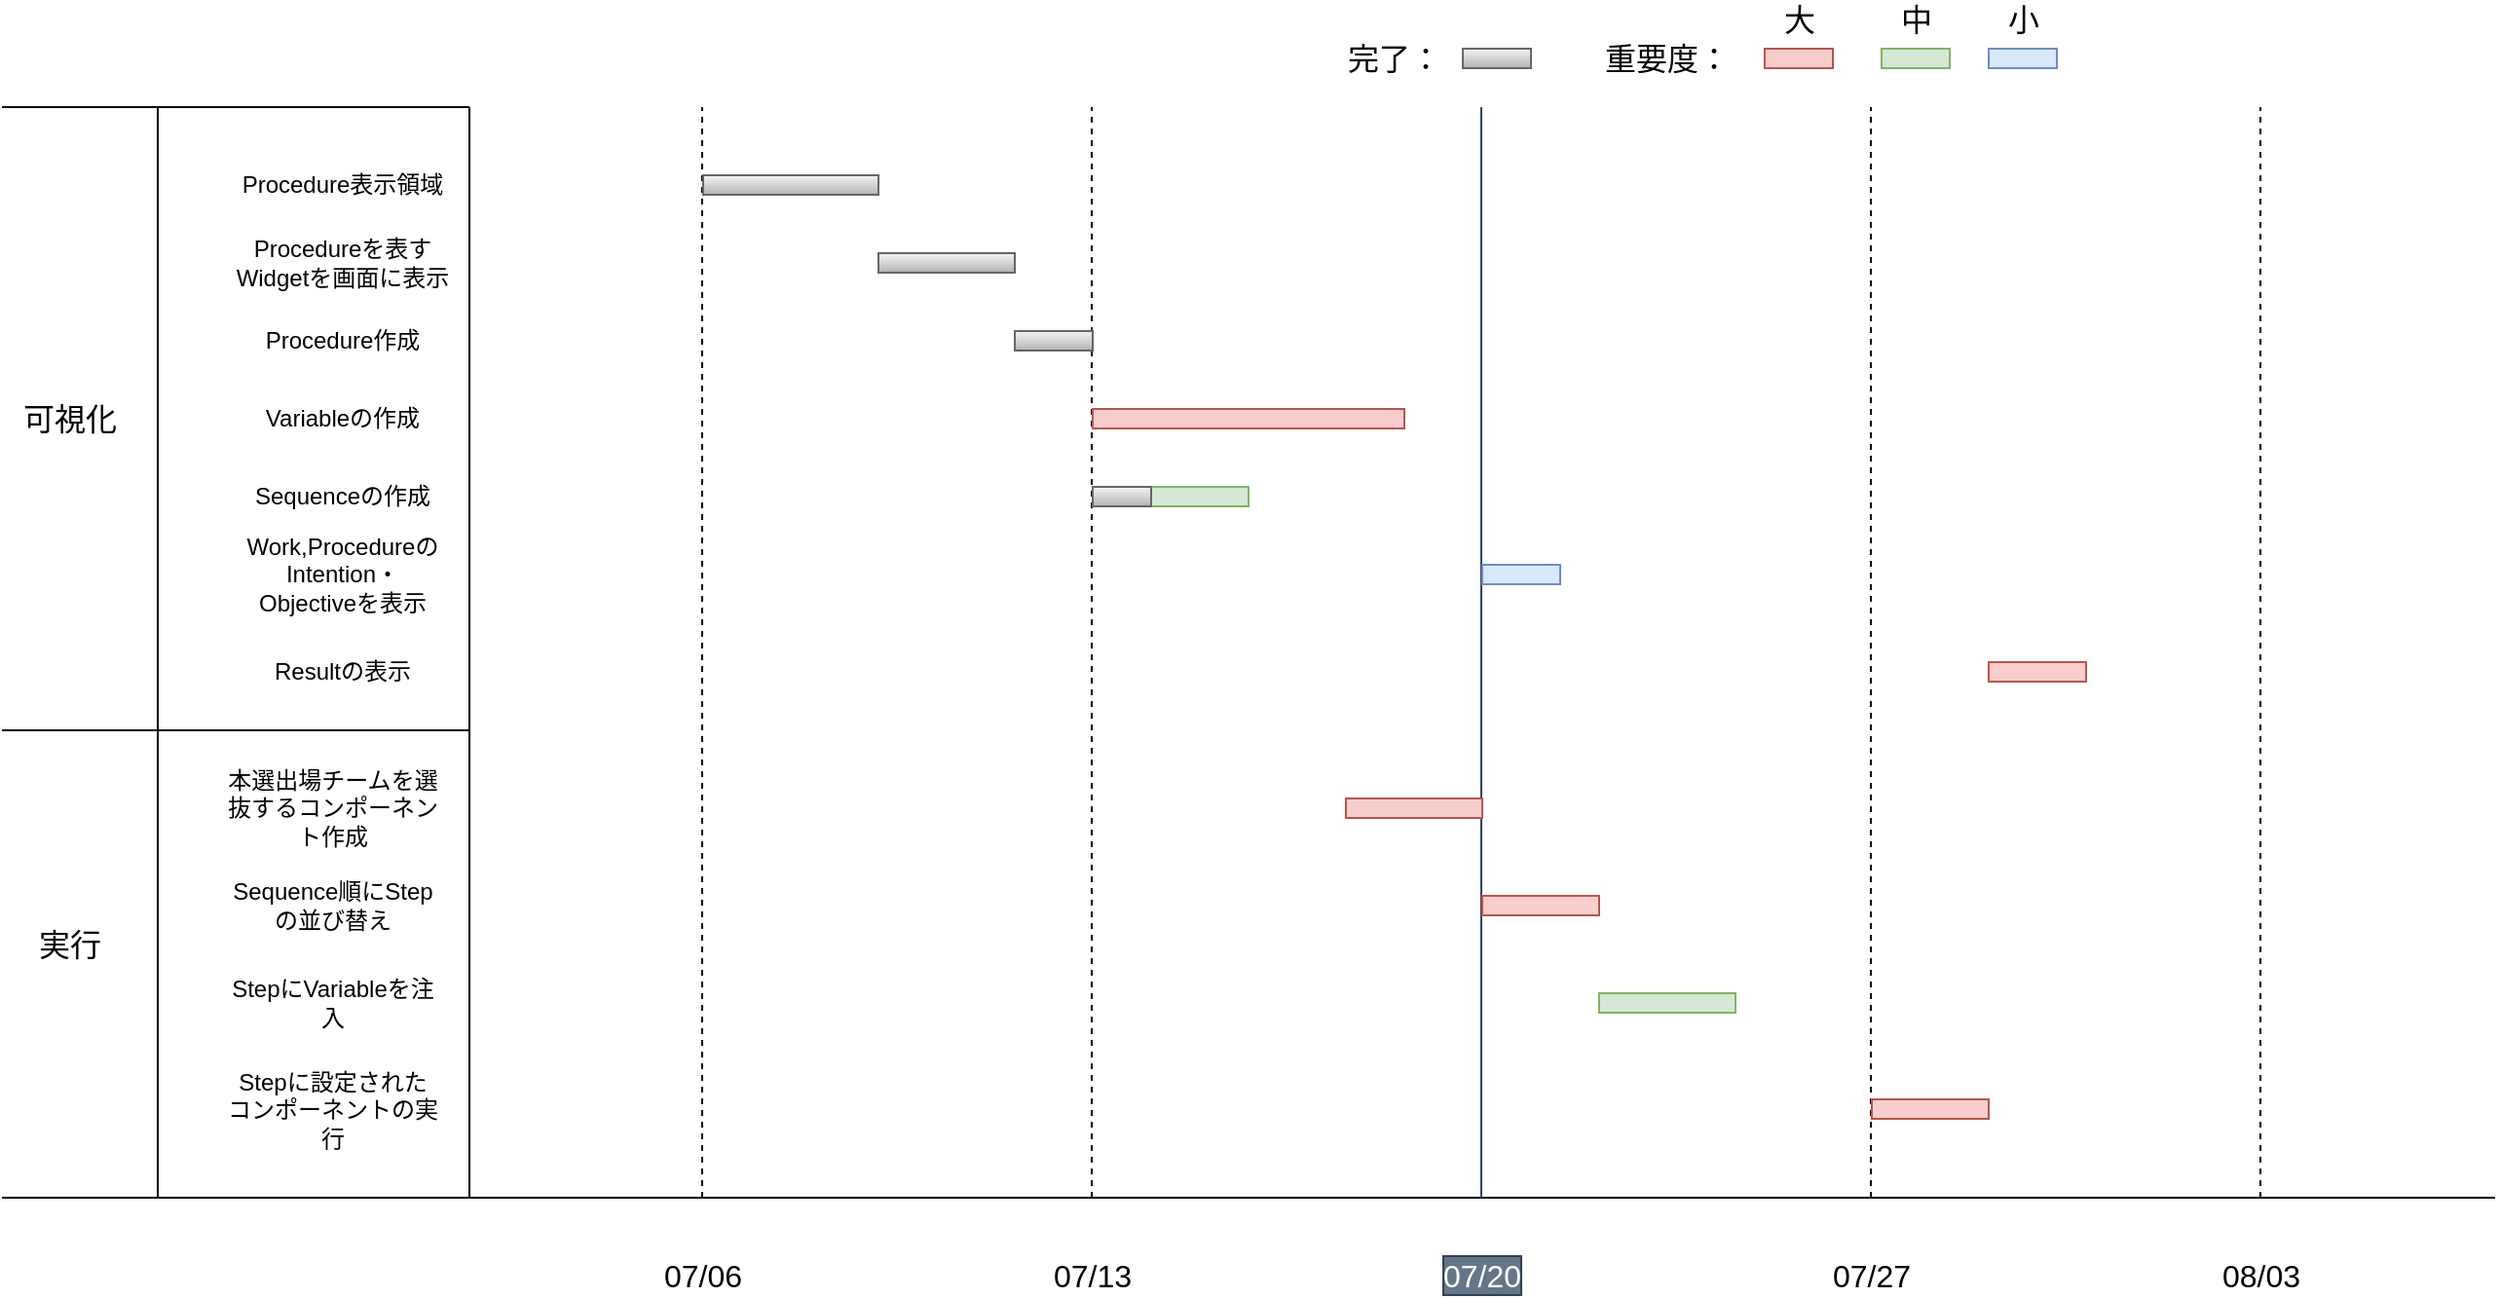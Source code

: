 <mxfile version="14.6.13" type="device"><diagram id="IBAbEZQORZBzhDdQhcht" name="ページ1"><mxGraphModel dx="1503" dy="1103" grid="1" gridSize="10" guides="1" tooltips="1" connect="1" arrows="1" fold="1" page="1" pageScale="1" pageWidth="827" pageHeight="1169" math="0" shadow="0"><root><mxCell id="0"/><mxCell id="1" parent="0"/><mxCell id="Op6wQ5mb4RW1TD3gcxoR-1" value="" style="endArrow=none;html=1;" parent="1" edge="1"><mxGeometry width="50" height="50" relative="1" as="geometry"><mxPoint x="280" y="680" as="sourcePoint"/><mxPoint x="280" y="120" as="targetPoint"/></mxGeometry></mxCell><mxCell id="Op6wQ5mb4RW1TD3gcxoR-3" value="Procedure表示領域" style="text;html=1;strokeColor=none;fillColor=none;align=center;verticalAlign=middle;whiteSpace=wrap;rounded=0;" parent="1" vertex="1"><mxGeometry x="160" y="150" width="110" height="20" as="geometry"/></mxCell><mxCell id="Op6wQ5mb4RW1TD3gcxoR-4" value="Procedureを表すWidgetを画面に表示" style="text;html=1;strokeColor=none;fillColor=none;align=center;verticalAlign=middle;whiteSpace=wrap;rounded=0;" parent="1" vertex="1"><mxGeometry x="155" y="190" width="120" height="20" as="geometry"/></mxCell><mxCell id="Op6wQ5mb4RW1TD3gcxoR-5" value="Procedure作成" style="text;html=1;strokeColor=none;fillColor=none;align=center;verticalAlign=middle;whiteSpace=wrap;rounded=0;" parent="1" vertex="1"><mxGeometry x="160" y="230" width="110" height="20" as="geometry"/></mxCell><mxCell id="Op6wQ5mb4RW1TD3gcxoR-6" value="Work,ProcedureのIntention・Objectiveを表示" style="text;html=1;strokeColor=none;fillColor=none;align=center;verticalAlign=middle;whiteSpace=wrap;rounded=0;" parent="1" vertex="1"><mxGeometry x="160" y="350" width="110" height="20" as="geometry"/></mxCell><mxCell id="Op6wQ5mb4RW1TD3gcxoR-7" value="Variableの作成" style="text;html=1;strokeColor=none;fillColor=none;align=center;verticalAlign=middle;whiteSpace=wrap;rounded=0;" parent="1" vertex="1"><mxGeometry x="160" y="270" width="110" height="20" as="geometry"/></mxCell><mxCell id="Op6wQ5mb4RW1TD3gcxoR-8" value="本選出場チームを選抜するコンポーネント作成" style="text;html=1;strokeColor=none;fillColor=none;align=center;verticalAlign=middle;whiteSpace=wrap;rounded=0;" parent="1" vertex="1"><mxGeometry x="155" y="470" width="110" height="20" as="geometry"/></mxCell><mxCell id="Op6wQ5mb4RW1TD3gcxoR-10" value="Sequenceの作成" style="text;html=1;strokeColor=none;fillColor=none;align=center;verticalAlign=middle;whiteSpace=wrap;rounded=0;" parent="1" vertex="1"><mxGeometry x="160" y="310" width="110" height="20" as="geometry"/></mxCell><mxCell id="Op6wQ5mb4RW1TD3gcxoR-11" value="Sequence順にStepの並び替え" style="text;html=1;strokeColor=none;fillColor=none;align=center;verticalAlign=middle;whiteSpace=wrap;rounded=0;" parent="1" vertex="1"><mxGeometry x="155" y="520" width="110" height="20" as="geometry"/></mxCell><mxCell id="Op6wQ5mb4RW1TD3gcxoR-12" value="StepにVariableを注入" style="text;html=1;strokeColor=none;fillColor=none;align=center;verticalAlign=middle;whiteSpace=wrap;rounded=0;" parent="1" vertex="1"><mxGeometry x="155" y="570" width="110" height="20" as="geometry"/></mxCell><mxCell id="Op6wQ5mb4RW1TD3gcxoR-13" value="可視化" style="text;html=1;strokeColor=none;fillColor=none;align=center;verticalAlign=middle;whiteSpace=wrap;rounded=0;fontSize=16;" parent="1" vertex="1"><mxGeometry x="50" y="270" width="50" height="20" as="geometry"/></mxCell><mxCell id="Op6wQ5mb4RW1TD3gcxoR-15" value="実行" style="text;html=1;strokeColor=none;fillColor=none;align=center;verticalAlign=middle;whiteSpace=wrap;rounded=0;fontSize=16;" parent="1" vertex="1"><mxGeometry x="55" y="540" width="40" height="20" as="geometry"/></mxCell><mxCell id="Op6wQ5mb4RW1TD3gcxoR-17" value="Stepに設定されたコンポーネントの実行" style="text;html=1;strokeColor=none;fillColor=none;align=center;verticalAlign=middle;whiteSpace=wrap;rounded=0;" parent="1" vertex="1"><mxGeometry x="155" y="624.5" width="110" height="20" as="geometry"/></mxCell><mxCell id="Op6wQ5mb4RW1TD3gcxoR-19" value="Resultの表示" style="text;html=1;strokeColor=none;fillColor=none;align=center;verticalAlign=middle;whiteSpace=wrap;rounded=0;" parent="1" vertex="1"><mxGeometry x="160" y="400" width="110" height="20" as="geometry"/></mxCell><mxCell id="Op6wQ5mb4RW1TD3gcxoR-22" value="" style="endArrow=none;html=1;" parent="1" edge="1"><mxGeometry width="50" height="50" relative="1" as="geometry"><mxPoint x="280" y="440" as="sourcePoint"/><mxPoint x="40" y="440" as="targetPoint"/></mxGeometry></mxCell><mxCell id="Op6wQ5mb4RW1TD3gcxoR-23" value="" style="endArrow=none;html=1;" parent="1" edge="1"><mxGeometry width="50" height="50" relative="1" as="geometry"><mxPoint x="120" y="680" as="sourcePoint"/><mxPoint x="120" y="120" as="targetPoint"/></mxGeometry></mxCell><mxCell id="Op6wQ5mb4RW1TD3gcxoR-24" value="" style="endArrow=none;html=1;" parent="1" edge="1"><mxGeometry width="50" height="50" relative="1" as="geometry"><mxPoint x="280" y="120" as="sourcePoint"/><mxPoint x="40" y="120" as="targetPoint"/></mxGeometry></mxCell><mxCell id="Op6wQ5mb4RW1TD3gcxoR-25" value="" style="endArrow=none;html=1;" parent="1" edge="1"><mxGeometry width="50" height="50" relative="1" as="geometry"><mxPoint x="1320" y="680" as="sourcePoint"/><mxPoint x="40" y="680" as="targetPoint"/></mxGeometry></mxCell><mxCell id="Op6wQ5mb4RW1TD3gcxoR-28" value="07/06" style="text;html=1;strokeColor=none;fillColor=none;align=center;verticalAlign=middle;whiteSpace=wrap;rounded=0;fontSize=16;" parent="1" vertex="1"><mxGeometry x="380" y="710" width="40" height="20" as="geometry"/></mxCell><mxCell id="Op6wQ5mb4RW1TD3gcxoR-29" value="07/13" style="text;html=1;strokeColor=none;fillColor=none;align=center;verticalAlign=middle;whiteSpace=wrap;rounded=0;fontSize=16;" parent="1" vertex="1"><mxGeometry x="580" y="710" width="40" height="20" as="geometry"/></mxCell><mxCell id="Op6wQ5mb4RW1TD3gcxoR-30" value="&lt;font color=&quot;#ffffff&quot;&gt;07/20&lt;/font&gt;" style="text;html=1;strokeColor=#314354;fillColor=#647687;align=center;verticalAlign=middle;whiteSpace=wrap;rounded=0;fontSize=16;fontColor=#ffffff;" parent="1" vertex="1"><mxGeometry x="780" y="710" width="40" height="20" as="geometry"/></mxCell><mxCell id="Op6wQ5mb4RW1TD3gcxoR-31" value="07/27" style="text;html=1;strokeColor=none;fillColor=none;align=center;verticalAlign=middle;whiteSpace=wrap;rounded=0;fontSize=16;" parent="1" vertex="1"><mxGeometry x="980" y="710" width="40" height="20" as="geometry"/></mxCell><mxCell id="Op6wQ5mb4RW1TD3gcxoR-33" value="" style="endArrow=none;html=1;dashed=1;" parent="1" edge="1"><mxGeometry width="50" height="50" relative="1" as="geometry"><mxPoint x="399.5" y="680" as="sourcePoint"/><mxPoint x="399.5" y="120" as="targetPoint"/></mxGeometry></mxCell><mxCell id="Op6wQ5mb4RW1TD3gcxoR-32" value="" style="rounded=0;whiteSpace=wrap;html=1;fontSize=16;fillColor=#f5f5f5;strokeColor=#666666;gradientColor=#b3b3b3;" parent="1" vertex="1"><mxGeometry x="400" y="155" width="90" height="10" as="geometry"/></mxCell><mxCell id="Op6wQ5mb4RW1TD3gcxoR-34" value="" style="endArrow=none;html=1;dashed=1;" parent="1" edge="1"><mxGeometry width="50" height="50" relative="1" as="geometry"><mxPoint x="599.5" y="680" as="sourcePoint"/><mxPoint x="599.5" y="120" as="targetPoint"/></mxGeometry></mxCell><mxCell id="Op6wQ5mb4RW1TD3gcxoR-35" value="" style="endArrow=none;html=1;fillColor=#647687;strokeColor=#314354;" parent="1" edge="1"><mxGeometry width="50" height="50" relative="1" as="geometry"><mxPoint x="799.5" y="680" as="sourcePoint"/><mxPoint x="799.5" y="120" as="targetPoint"/></mxGeometry></mxCell><mxCell id="Op6wQ5mb4RW1TD3gcxoR-36" value="" style="endArrow=none;html=1;dashed=1;" parent="1" edge="1"><mxGeometry width="50" height="50" relative="1" as="geometry"><mxPoint x="999.5" y="680" as="sourcePoint"/><mxPoint x="999.5" y="120" as="targetPoint"/></mxGeometry></mxCell><mxCell id="Op6wQ5mb4RW1TD3gcxoR-37" value="" style="rounded=0;whiteSpace=wrap;html=1;fontSize=16;fillColor=#f5f5f5;strokeColor=#666666;gradientColor=#b3b3b3;" parent="1" vertex="1"><mxGeometry x="490" y="195" width="70" height="10" as="geometry"/></mxCell><mxCell id="Op6wQ5mb4RW1TD3gcxoR-38" value="" style="rounded=0;whiteSpace=wrap;html=1;fontSize=16;fillColor=#f5f5f5;strokeColor=#666666;gradientColor=#b3b3b3;" parent="1" vertex="1"><mxGeometry x="560" y="235" width="40" height="10" as="geometry"/></mxCell><mxCell id="Op6wQ5mb4RW1TD3gcxoR-39" value="" style="rounded=0;whiteSpace=wrap;html=1;fontSize=16;fillColor=#f8cecc;strokeColor=#b85450;" parent="1" vertex="1"><mxGeometry x="600" y="275" width="160" height="10" as="geometry"/></mxCell><mxCell id="Op6wQ5mb4RW1TD3gcxoR-40" value="" style="rounded=0;whiteSpace=wrap;html=1;fontSize=16;fillColor=#d5e8d4;strokeColor=#82b366;" parent="1" vertex="1"><mxGeometry x="630" y="315" width="50" height="10" as="geometry"/></mxCell><mxCell id="Op6wQ5mb4RW1TD3gcxoR-41" value="" style="rounded=0;whiteSpace=wrap;html=1;fontSize=16;fillColor=#dae8fc;strokeColor=#6c8ebf;" parent="1" vertex="1"><mxGeometry x="800" y="355" width="40" height="10" as="geometry"/></mxCell><mxCell id="Op6wQ5mb4RW1TD3gcxoR-42" value="" style="rounded=0;whiteSpace=wrap;html=1;fontSize=16;fillColor=#dae8fc;strokeColor=#6c8ebf;" parent="1" vertex="1"><mxGeometry x="1060" y="90" width="35" height="10" as="geometry"/></mxCell><mxCell id="Op6wQ5mb4RW1TD3gcxoR-43" value="重要度：" style="text;html=1;strokeColor=none;fillColor=none;align=center;verticalAlign=middle;whiteSpace=wrap;rounded=0;fontSize=16;" parent="1" vertex="1"><mxGeometry x="860" y="85" width="70" height="20" as="geometry"/></mxCell><mxCell id="Op6wQ5mb4RW1TD3gcxoR-44" value="" style="rounded=0;whiteSpace=wrap;html=1;fontSize=16;fillColor=#f8cecc;strokeColor=#b85450;" parent="1" vertex="1"><mxGeometry x="945" y="90" width="35" height="10" as="geometry"/></mxCell><mxCell id="Op6wQ5mb4RW1TD3gcxoR-46" value="大" style="text;html=1;strokeColor=none;fillColor=none;align=center;verticalAlign=middle;whiteSpace=wrap;rounded=0;fontSize=16;" parent="1" vertex="1"><mxGeometry x="942.5" y="65" width="40" height="20" as="geometry"/></mxCell><mxCell id="Op6wQ5mb4RW1TD3gcxoR-50" value="" style="rounded=0;whiteSpace=wrap;html=1;fontSize=16;fillColor=#d5e8d4;strokeColor=#82b366;" parent="1" vertex="1"><mxGeometry x="1005" y="90" width="35" height="10" as="geometry"/></mxCell><mxCell id="Op6wQ5mb4RW1TD3gcxoR-51" value="中" style="text;html=1;strokeColor=none;fillColor=none;align=center;verticalAlign=middle;whiteSpace=wrap;rounded=0;fontSize=16;" parent="1" vertex="1"><mxGeometry x="1002.5" y="65" width="40" height="20" as="geometry"/></mxCell><mxCell id="Op6wQ5mb4RW1TD3gcxoR-52" value="小" style="text;html=1;strokeColor=none;fillColor=none;align=center;verticalAlign=middle;whiteSpace=wrap;rounded=0;fontSize=16;" parent="1" vertex="1"><mxGeometry x="1057.5" y="65" width="40" height="20" as="geometry"/></mxCell><mxCell id="Op6wQ5mb4RW1TD3gcxoR-53" value="" style="rounded=0;whiteSpace=wrap;html=1;fontSize=16;fillColor=#f8cecc;strokeColor=#b85450;" parent="1" vertex="1"><mxGeometry x="1060" y="405" width="50" height="10" as="geometry"/></mxCell><mxCell id="Op6wQ5mb4RW1TD3gcxoR-54" value="" style="rounded=0;whiteSpace=wrap;html=1;fontSize=16;fillColor=#f8cecc;strokeColor=#b85450;" parent="1" vertex="1"><mxGeometry x="730" y="475" width="70" height="10" as="geometry"/></mxCell><mxCell id="Op6wQ5mb4RW1TD3gcxoR-55" value="" style="rounded=0;whiteSpace=wrap;html=1;fontSize=16;fillColor=#f8cecc;strokeColor=#b85450;" parent="1" vertex="1"><mxGeometry x="800" y="525" width="60" height="10" as="geometry"/></mxCell><mxCell id="Op6wQ5mb4RW1TD3gcxoR-56" value="08/03" style="text;html=1;strokeColor=none;fillColor=none;align=center;verticalAlign=middle;whiteSpace=wrap;rounded=0;fontSize=16;" parent="1" vertex="1"><mxGeometry x="1180" y="710" width="40" height="20" as="geometry"/></mxCell><mxCell id="Op6wQ5mb4RW1TD3gcxoR-57" value="" style="endArrow=none;html=1;dashed=1;" parent="1" edge="1"><mxGeometry width="50" height="50" relative="1" as="geometry"><mxPoint x="1199.5" y="680" as="sourcePoint"/><mxPoint x="1199.5" y="120" as="targetPoint"/></mxGeometry></mxCell><mxCell id="Op6wQ5mb4RW1TD3gcxoR-58" value="" style="rounded=0;whiteSpace=wrap;html=1;fontSize=16;fillColor=#d5e8d4;strokeColor=#82b366;" parent="1" vertex="1"><mxGeometry x="860" y="575" width="70" height="10" as="geometry"/></mxCell><mxCell id="Op6wQ5mb4RW1TD3gcxoR-59" value="" style="rounded=0;whiteSpace=wrap;html=1;fontSize=16;fillColor=#f8cecc;strokeColor=#b85450;" parent="1" vertex="1"><mxGeometry x="1000" y="629.5" width="60" height="10" as="geometry"/></mxCell><mxCell id="QW2pGsblczzY-8fAHkVZ-1" value="完了：" style="text;html=1;strokeColor=none;fillColor=none;align=center;verticalAlign=middle;whiteSpace=wrap;rounded=0;fontSize=16;" vertex="1" parent="1"><mxGeometry x="720" y="85" width="70" height="20" as="geometry"/></mxCell><mxCell id="QW2pGsblczzY-8fAHkVZ-2" value="" style="rounded=0;whiteSpace=wrap;html=1;fontSize=16;fillColor=#f5f5f5;strokeColor=#666666;gradientColor=#b3b3b3;" vertex="1" parent="1"><mxGeometry x="790" y="90" width="35" height="10" as="geometry"/></mxCell><mxCell id="QW2pGsblczzY-8fAHkVZ-3" value="" style="rounded=0;whiteSpace=wrap;html=1;fontSize=16;fillColor=#f5f5f5;strokeColor=#666666;gradientColor=#b3b3b3;" vertex="1" parent="1"><mxGeometry x="600" y="315" width="30" height="10" as="geometry"/></mxCell></root></mxGraphModel></diagram></mxfile>